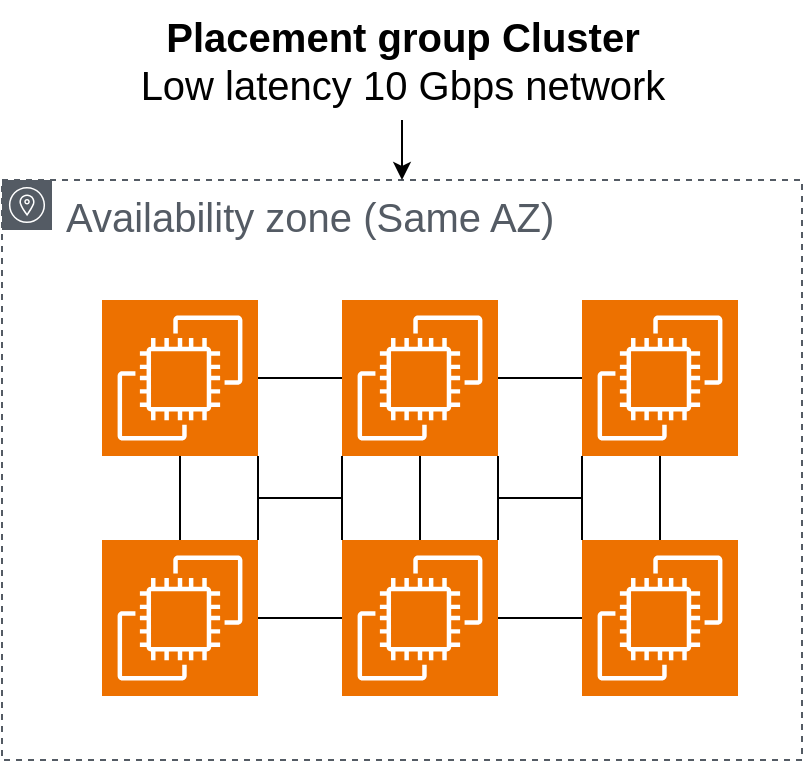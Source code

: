 <mxfile version="26.0.4">
  <diagram name="Page-1" id="L2v4aLG3oQXSbAca69Gm">
    <mxGraphModel dx="1114" dy="1027" grid="1" gridSize="10" guides="1" tooltips="1" connect="1" arrows="1" fold="1" page="1" pageScale="1" pageWidth="850" pageHeight="1100" math="0" shadow="0">
      <root>
        <mxCell id="0" />
        <mxCell id="1" parent="0" />
        <mxCell id="_4Rwr4IBbifDaKIr4gAn-2" value="&lt;font style=&quot;font-size: 20px;&quot;&gt;Availability zone (Same AZ)&lt;/font&gt;" style="sketch=0;outlineConnect=0;gradientColor=none;html=1;whiteSpace=wrap;fontSize=12;fontStyle=0;shape=mxgraph.aws4.group;grIcon=mxgraph.aws4.group_availability_zone;strokeColor=#545B64;fillColor=none;verticalAlign=top;align=left;spacingLeft=30;fontColor=#545B64;dashed=1;" vertex="1" parent="1">
          <mxGeometry x="470" y="260" width="400" height="290" as="geometry" />
        </mxCell>
        <mxCell id="_4Rwr4IBbifDaKIr4gAn-9" style="edgeStyle=orthogonalEdgeStyle;rounded=0;orthogonalLoop=1;jettySize=auto;html=1;endArrow=none;endFill=0;" edge="1" parent="1" source="_4Rwr4IBbifDaKIr4gAn-3" target="_4Rwr4IBbifDaKIr4gAn-4">
          <mxGeometry relative="1" as="geometry" />
        </mxCell>
        <mxCell id="_4Rwr4IBbifDaKIr4gAn-3" value="" style="sketch=0;points=[[0,0,0],[0.25,0,0],[0.5,0,0],[0.75,0,0],[1,0,0],[0,1,0],[0.25,1,0],[0.5,1,0],[0.75,1,0],[1,1,0],[0,0.25,0],[0,0.5,0],[0,0.75,0],[1,0.25,0],[1,0.5,0],[1,0.75,0]];outlineConnect=0;fontColor=#232F3E;fillColor=#ED7100;strokeColor=#ffffff;dashed=0;verticalLabelPosition=bottom;verticalAlign=top;align=center;html=1;fontSize=12;fontStyle=0;aspect=fixed;shape=mxgraph.aws4.resourceIcon;resIcon=mxgraph.aws4.ec2;" vertex="1" parent="1">
          <mxGeometry x="520" y="320" width="78" height="78" as="geometry" />
        </mxCell>
        <mxCell id="_4Rwr4IBbifDaKIr4gAn-4" value="" style="sketch=0;points=[[0,0,0],[0.25,0,0],[0.5,0,0],[0.75,0,0],[1,0,0],[0,1,0],[0.25,1,0],[0.5,1,0],[0.75,1,0],[1,1,0],[0,0.25,0],[0,0.5,0],[0,0.75,0],[1,0.25,0],[1,0.5,0],[1,0.75,0]];outlineConnect=0;fontColor=#232F3E;fillColor=#ED7100;strokeColor=#ffffff;dashed=0;verticalLabelPosition=bottom;verticalAlign=top;align=center;html=1;fontSize=12;fontStyle=0;aspect=fixed;shape=mxgraph.aws4.resourceIcon;resIcon=mxgraph.aws4.ec2;" vertex="1" parent="1">
          <mxGeometry x="640" y="320" width="78" height="78" as="geometry" />
        </mxCell>
        <mxCell id="_4Rwr4IBbifDaKIr4gAn-5" value="" style="sketch=0;points=[[0,0,0],[0.25,0,0],[0.5,0,0],[0.75,0,0],[1,0,0],[0,1,0],[0.25,1,0],[0.5,1,0],[0.75,1,0],[1,1,0],[0,0.25,0],[0,0.5,0],[0,0.75,0],[1,0.25,0],[1,0.5,0],[1,0.75,0]];outlineConnect=0;fontColor=#232F3E;fillColor=#ED7100;strokeColor=#ffffff;dashed=0;verticalLabelPosition=bottom;verticalAlign=top;align=center;html=1;fontSize=12;fontStyle=0;aspect=fixed;shape=mxgraph.aws4.resourceIcon;resIcon=mxgraph.aws4.ec2;" vertex="1" parent="1">
          <mxGeometry x="760" y="320" width="78" height="78" as="geometry" />
        </mxCell>
        <mxCell id="_4Rwr4IBbifDaKIr4gAn-6" value="" style="sketch=0;points=[[0,0,0],[0.25,0,0],[0.5,0,0],[0.75,0,0],[1,0,0],[0,1,0],[0.25,1,0],[0.5,1,0],[0.75,1,0],[1,1,0],[0,0.25,0],[0,0.5,0],[0,0.75,0],[1,0.25,0],[1,0.5,0],[1,0.75,0]];outlineConnect=0;fontColor=#232F3E;fillColor=#ED7100;strokeColor=#ffffff;dashed=0;verticalLabelPosition=bottom;verticalAlign=top;align=center;html=1;fontSize=12;fontStyle=0;aspect=fixed;shape=mxgraph.aws4.resourceIcon;resIcon=mxgraph.aws4.ec2;" vertex="1" parent="1">
          <mxGeometry x="520" y="440" width="78" height="78" as="geometry" />
        </mxCell>
        <mxCell id="_4Rwr4IBbifDaKIr4gAn-14" style="edgeStyle=orthogonalEdgeStyle;rounded=0;orthogonalLoop=1;jettySize=auto;html=1;endArrow=none;endFill=0;" edge="1" parent="1" source="_4Rwr4IBbifDaKIr4gAn-7" target="_4Rwr4IBbifDaKIr4gAn-4">
          <mxGeometry relative="1" as="geometry" />
        </mxCell>
        <mxCell id="_4Rwr4IBbifDaKIr4gAn-7" value="" style="sketch=0;points=[[0,0,0],[0.25,0,0],[0.5,0,0],[0.75,0,0],[1,0,0],[0,1,0],[0.25,1,0],[0.5,1,0],[0.75,1,0],[1,1,0],[0,0.25,0],[0,0.5,0],[0,0.75,0],[1,0.25,0],[1,0.5,0],[1,0.75,0]];outlineConnect=0;fontColor=#232F3E;fillColor=#ED7100;strokeColor=#ffffff;dashed=0;verticalLabelPosition=bottom;verticalAlign=top;align=center;html=1;fontSize=12;fontStyle=0;aspect=fixed;shape=mxgraph.aws4.resourceIcon;resIcon=mxgraph.aws4.ec2;" vertex="1" parent="1">
          <mxGeometry x="640" y="440" width="78" height="78" as="geometry" />
        </mxCell>
        <mxCell id="_4Rwr4IBbifDaKIr4gAn-8" value="" style="sketch=0;points=[[0,0,0],[0.25,0,0],[0.5,0,0],[0.75,0,0],[1,0,0],[0,1,0],[0.25,1,0],[0.5,1,0],[0.75,1,0],[1,1,0],[0,0.25,0],[0,0.5,0],[0,0.75,0],[1,0.25,0],[1,0.5,0],[1,0.75,0]];outlineConnect=0;fontColor=#232F3E;fillColor=#ED7100;strokeColor=#ffffff;dashed=0;verticalLabelPosition=bottom;verticalAlign=top;align=center;html=1;fontSize=12;fontStyle=0;aspect=fixed;shape=mxgraph.aws4.resourceIcon;resIcon=mxgraph.aws4.ec2;" vertex="1" parent="1">
          <mxGeometry x="760" y="440" width="78" height="78" as="geometry" />
        </mxCell>
        <mxCell id="_4Rwr4IBbifDaKIr4gAn-10" style="edgeStyle=orthogonalEdgeStyle;rounded=0;orthogonalLoop=1;jettySize=auto;html=1;entryX=0;entryY=0.5;entryDx=0;entryDy=0;entryPerimeter=0;endArrow=none;endFill=0;" edge="1" parent="1" source="_4Rwr4IBbifDaKIr4gAn-4" target="_4Rwr4IBbifDaKIr4gAn-5">
          <mxGeometry relative="1" as="geometry" />
        </mxCell>
        <mxCell id="_4Rwr4IBbifDaKIr4gAn-11" style="edgeStyle=orthogonalEdgeStyle;rounded=0;orthogonalLoop=1;jettySize=auto;html=1;entryX=0;entryY=0.5;entryDx=0;entryDy=0;entryPerimeter=0;endArrow=none;endFill=0;" edge="1" parent="1" source="_4Rwr4IBbifDaKIr4gAn-7" target="_4Rwr4IBbifDaKIr4gAn-8">
          <mxGeometry relative="1" as="geometry" />
        </mxCell>
        <mxCell id="_4Rwr4IBbifDaKIr4gAn-12" style="edgeStyle=orthogonalEdgeStyle;rounded=0;orthogonalLoop=1;jettySize=auto;html=1;entryX=0;entryY=0.5;entryDx=0;entryDy=0;entryPerimeter=0;endArrow=none;endFill=0;" edge="1" parent="1" source="_4Rwr4IBbifDaKIr4gAn-6" target="_4Rwr4IBbifDaKIr4gAn-7">
          <mxGeometry relative="1" as="geometry" />
        </mxCell>
        <mxCell id="_4Rwr4IBbifDaKIr4gAn-13" style="edgeStyle=orthogonalEdgeStyle;rounded=0;orthogonalLoop=1;jettySize=auto;html=1;entryX=0.5;entryY=1;entryDx=0;entryDy=0;entryPerimeter=0;endArrow=none;endFill=0;" edge="1" parent="1" source="_4Rwr4IBbifDaKIr4gAn-6" target="_4Rwr4IBbifDaKIr4gAn-3">
          <mxGeometry relative="1" as="geometry" />
        </mxCell>
        <mxCell id="_4Rwr4IBbifDaKIr4gAn-15" style="edgeStyle=orthogonalEdgeStyle;rounded=0;orthogonalLoop=1;jettySize=auto;html=1;entryX=0.5;entryY=1;entryDx=0;entryDy=0;entryPerimeter=0;endArrow=none;endFill=0;" edge="1" parent="1" source="_4Rwr4IBbifDaKIr4gAn-8" target="_4Rwr4IBbifDaKIr4gAn-5">
          <mxGeometry relative="1" as="geometry" />
        </mxCell>
        <mxCell id="_4Rwr4IBbifDaKIr4gAn-16" style="edgeStyle=orthogonalEdgeStyle;rounded=0;orthogonalLoop=1;jettySize=auto;html=1;exitX=1;exitY=0;exitDx=0;exitDy=0;exitPerimeter=0;entryX=0;entryY=1;entryDx=0;entryDy=0;entryPerimeter=0;endArrow=none;endFill=0;" edge="1" parent="1" source="_4Rwr4IBbifDaKIr4gAn-7" target="_4Rwr4IBbifDaKIr4gAn-5">
          <mxGeometry relative="1" as="geometry" />
        </mxCell>
        <mxCell id="_4Rwr4IBbifDaKIr4gAn-17" style="edgeStyle=orthogonalEdgeStyle;rounded=0;orthogonalLoop=1;jettySize=auto;html=1;exitX=0;exitY=0;exitDx=0;exitDy=0;exitPerimeter=0;entryX=1;entryY=1;entryDx=0;entryDy=0;entryPerimeter=0;endArrow=none;endFill=0;" edge="1" parent="1" source="_4Rwr4IBbifDaKIr4gAn-8" target="_4Rwr4IBbifDaKIr4gAn-4">
          <mxGeometry relative="1" as="geometry" />
        </mxCell>
        <mxCell id="_4Rwr4IBbifDaKIr4gAn-18" style="edgeStyle=orthogonalEdgeStyle;rounded=0;orthogonalLoop=1;jettySize=auto;html=1;exitX=1;exitY=0;exitDx=0;exitDy=0;exitPerimeter=0;entryX=0;entryY=1;entryDx=0;entryDy=0;entryPerimeter=0;endArrow=none;endFill=0;" edge="1" parent="1" source="_4Rwr4IBbifDaKIr4gAn-6" target="_4Rwr4IBbifDaKIr4gAn-4">
          <mxGeometry relative="1" as="geometry" />
        </mxCell>
        <mxCell id="_4Rwr4IBbifDaKIr4gAn-19" style="edgeStyle=orthogonalEdgeStyle;rounded=0;orthogonalLoop=1;jettySize=auto;html=1;exitX=1;exitY=1;exitDx=0;exitDy=0;exitPerimeter=0;entryX=0;entryY=0;entryDx=0;entryDy=0;entryPerimeter=0;endArrow=none;endFill=0;" edge="1" parent="1" source="_4Rwr4IBbifDaKIr4gAn-3" target="_4Rwr4IBbifDaKIr4gAn-7">
          <mxGeometry relative="1" as="geometry" />
        </mxCell>
        <mxCell id="_4Rwr4IBbifDaKIr4gAn-24" style="edgeStyle=orthogonalEdgeStyle;rounded=0;orthogonalLoop=1;jettySize=auto;html=1;" edge="1" parent="1" source="_4Rwr4IBbifDaKIr4gAn-22" target="_4Rwr4IBbifDaKIr4gAn-2">
          <mxGeometry relative="1" as="geometry" />
        </mxCell>
        <mxCell id="_4Rwr4IBbifDaKIr4gAn-22" value="Placement group Cluster&lt;div&gt;&lt;span style=&quot;font-weight: normal;&quot;&gt;Low latency 10 Gbps network&lt;/span&gt;&lt;/div&gt;" style="text;html=1;align=center;verticalAlign=middle;resizable=0;points=[];autosize=1;strokeColor=none;fillColor=none;fontSize=20;fontStyle=1" vertex="1" parent="1">
          <mxGeometry x="525" y="170" width="290" height="60" as="geometry" />
        </mxCell>
      </root>
    </mxGraphModel>
  </diagram>
</mxfile>
